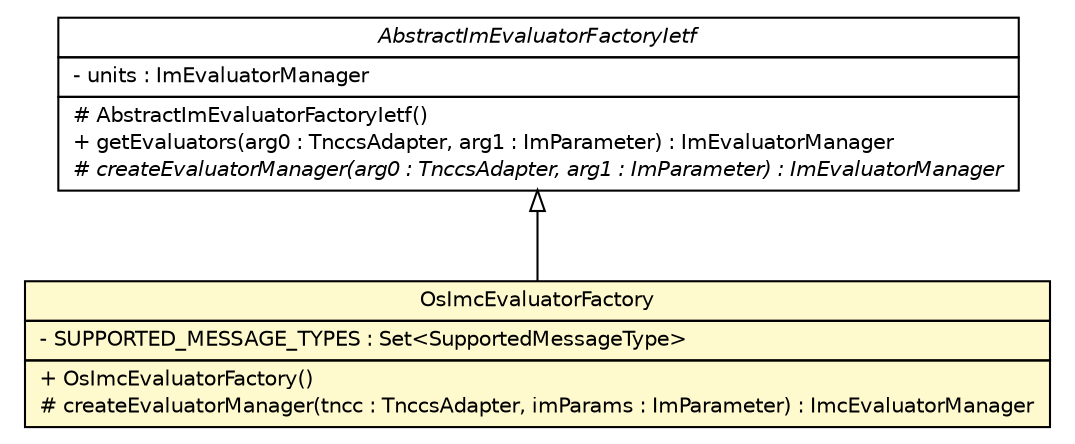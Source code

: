 #!/usr/local/bin/dot
#
# Class diagram 
# Generated by UMLGraph version R5_6 (http://www.umlgraph.org/)
#

digraph G {
	edge [fontname="Helvetica",fontsize=10,labelfontname="Helvetica",labelfontsize=10];
	node [fontname="Helvetica",fontsize=10,shape=plaintext];
	nodesep=0.25;
	ranksep=0.5;
	// de.hsbremen.tc.tnc.im.evaluate.example.os.OsImcEvaluatorFactory
	c116 [label=<<table title="de.hsbremen.tc.tnc.im.evaluate.example.os.OsImcEvaluatorFactory" border="0" cellborder="1" cellspacing="0" cellpadding="2" port="p" bgcolor="lemonChiffon" href="./OsImcEvaluatorFactory.html">
		<tr><td><table border="0" cellspacing="0" cellpadding="1">
<tr><td align="center" balign="center"> OsImcEvaluatorFactory </td></tr>
		</table></td></tr>
		<tr><td><table border="0" cellspacing="0" cellpadding="1">
<tr><td align="left" balign="left"> - SUPPORTED_MESSAGE_TYPES : Set&lt;SupportedMessageType&gt; </td></tr>
		</table></td></tr>
		<tr><td><table border="0" cellspacing="0" cellpadding="1">
<tr><td align="left" balign="left"> + OsImcEvaluatorFactory() </td></tr>
<tr><td align="left" balign="left"> # createEvaluatorManager(tncc : TnccsAdapter, imParams : ImParameter) : ImcEvaluatorManager </td></tr>
		</table></td></tr>
		</table>>, URL="./OsImcEvaluatorFactory.html", fontname="Helvetica", fontcolor="black", fontsize=10.0];
	//de.hsbremen.tc.tnc.im.evaluate.example.os.OsImcEvaluatorFactory extends de.hsbremen.tc.tnc.im.evaluate.AbstractImEvaluatorFactoryIetf
	c120:p -> c116:p [dir=back,arrowtail=empty];
	// de.hsbremen.tc.tnc.im.evaluate.AbstractImEvaluatorFactoryIetf
	c120 [label=<<table title="de.hsbremen.tc.tnc.im.evaluate.AbstractImEvaluatorFactoryIetf" border="0" cellborder="1" cellspacing="0" cellpadding="2" port="p" href="http://java.sun.com/j2se/1.4.2/docs/api/de/hsbremen/tc/tnc/im/evaluate/AbstractImEvaluatorFactoryIetf.html">
		<tr><td><table border="0" cellspacing="0" cellpadding="1">
<tr><td align="center" balign="center"><font face="Helvetica-Oblique"> AbstractImEvaluatorFactoryIetf </font></td></tr>
		</table></td></tr>
		<tr><td><table border="0" cellspacing="0" cellpadding="1">
<tr><td align="left" balign="left"> - units : ImEvaluatorManager </td></tr>
		</table></td></tr>
		<tr><td><table border="0" cellspacing="0" cellpadding="1">
<tr><td align="left" balign="left"> # AbstractImEvaluatorFactoryIetf() </td></tr>
<tr><td align="left" balign="left"> + getEvaluators(arg0 : TnccsAdapter, arg1 : ImParameter) : ImEvaluatorManager </td></tr>
<tr><td align="left" balign="left"><font face="Helvetica-Oblique" point-size="10.0"> # createEvaluatorManager(arg0 : TnccsAdapter, arg1 : ImParameter) : ImEvaluatorManager </font></td></tr>
		</table></td></tr>
		</table>>, URL="http://java.sun.com/j2se/1.4.2/docs/api/de/hsbremen/tc/tnc/im/evaluate/AbstractImEvaluatorFactoryIetf.html", fontname="Helvetica", fontcolor="black", fontsize=10.0];
}


